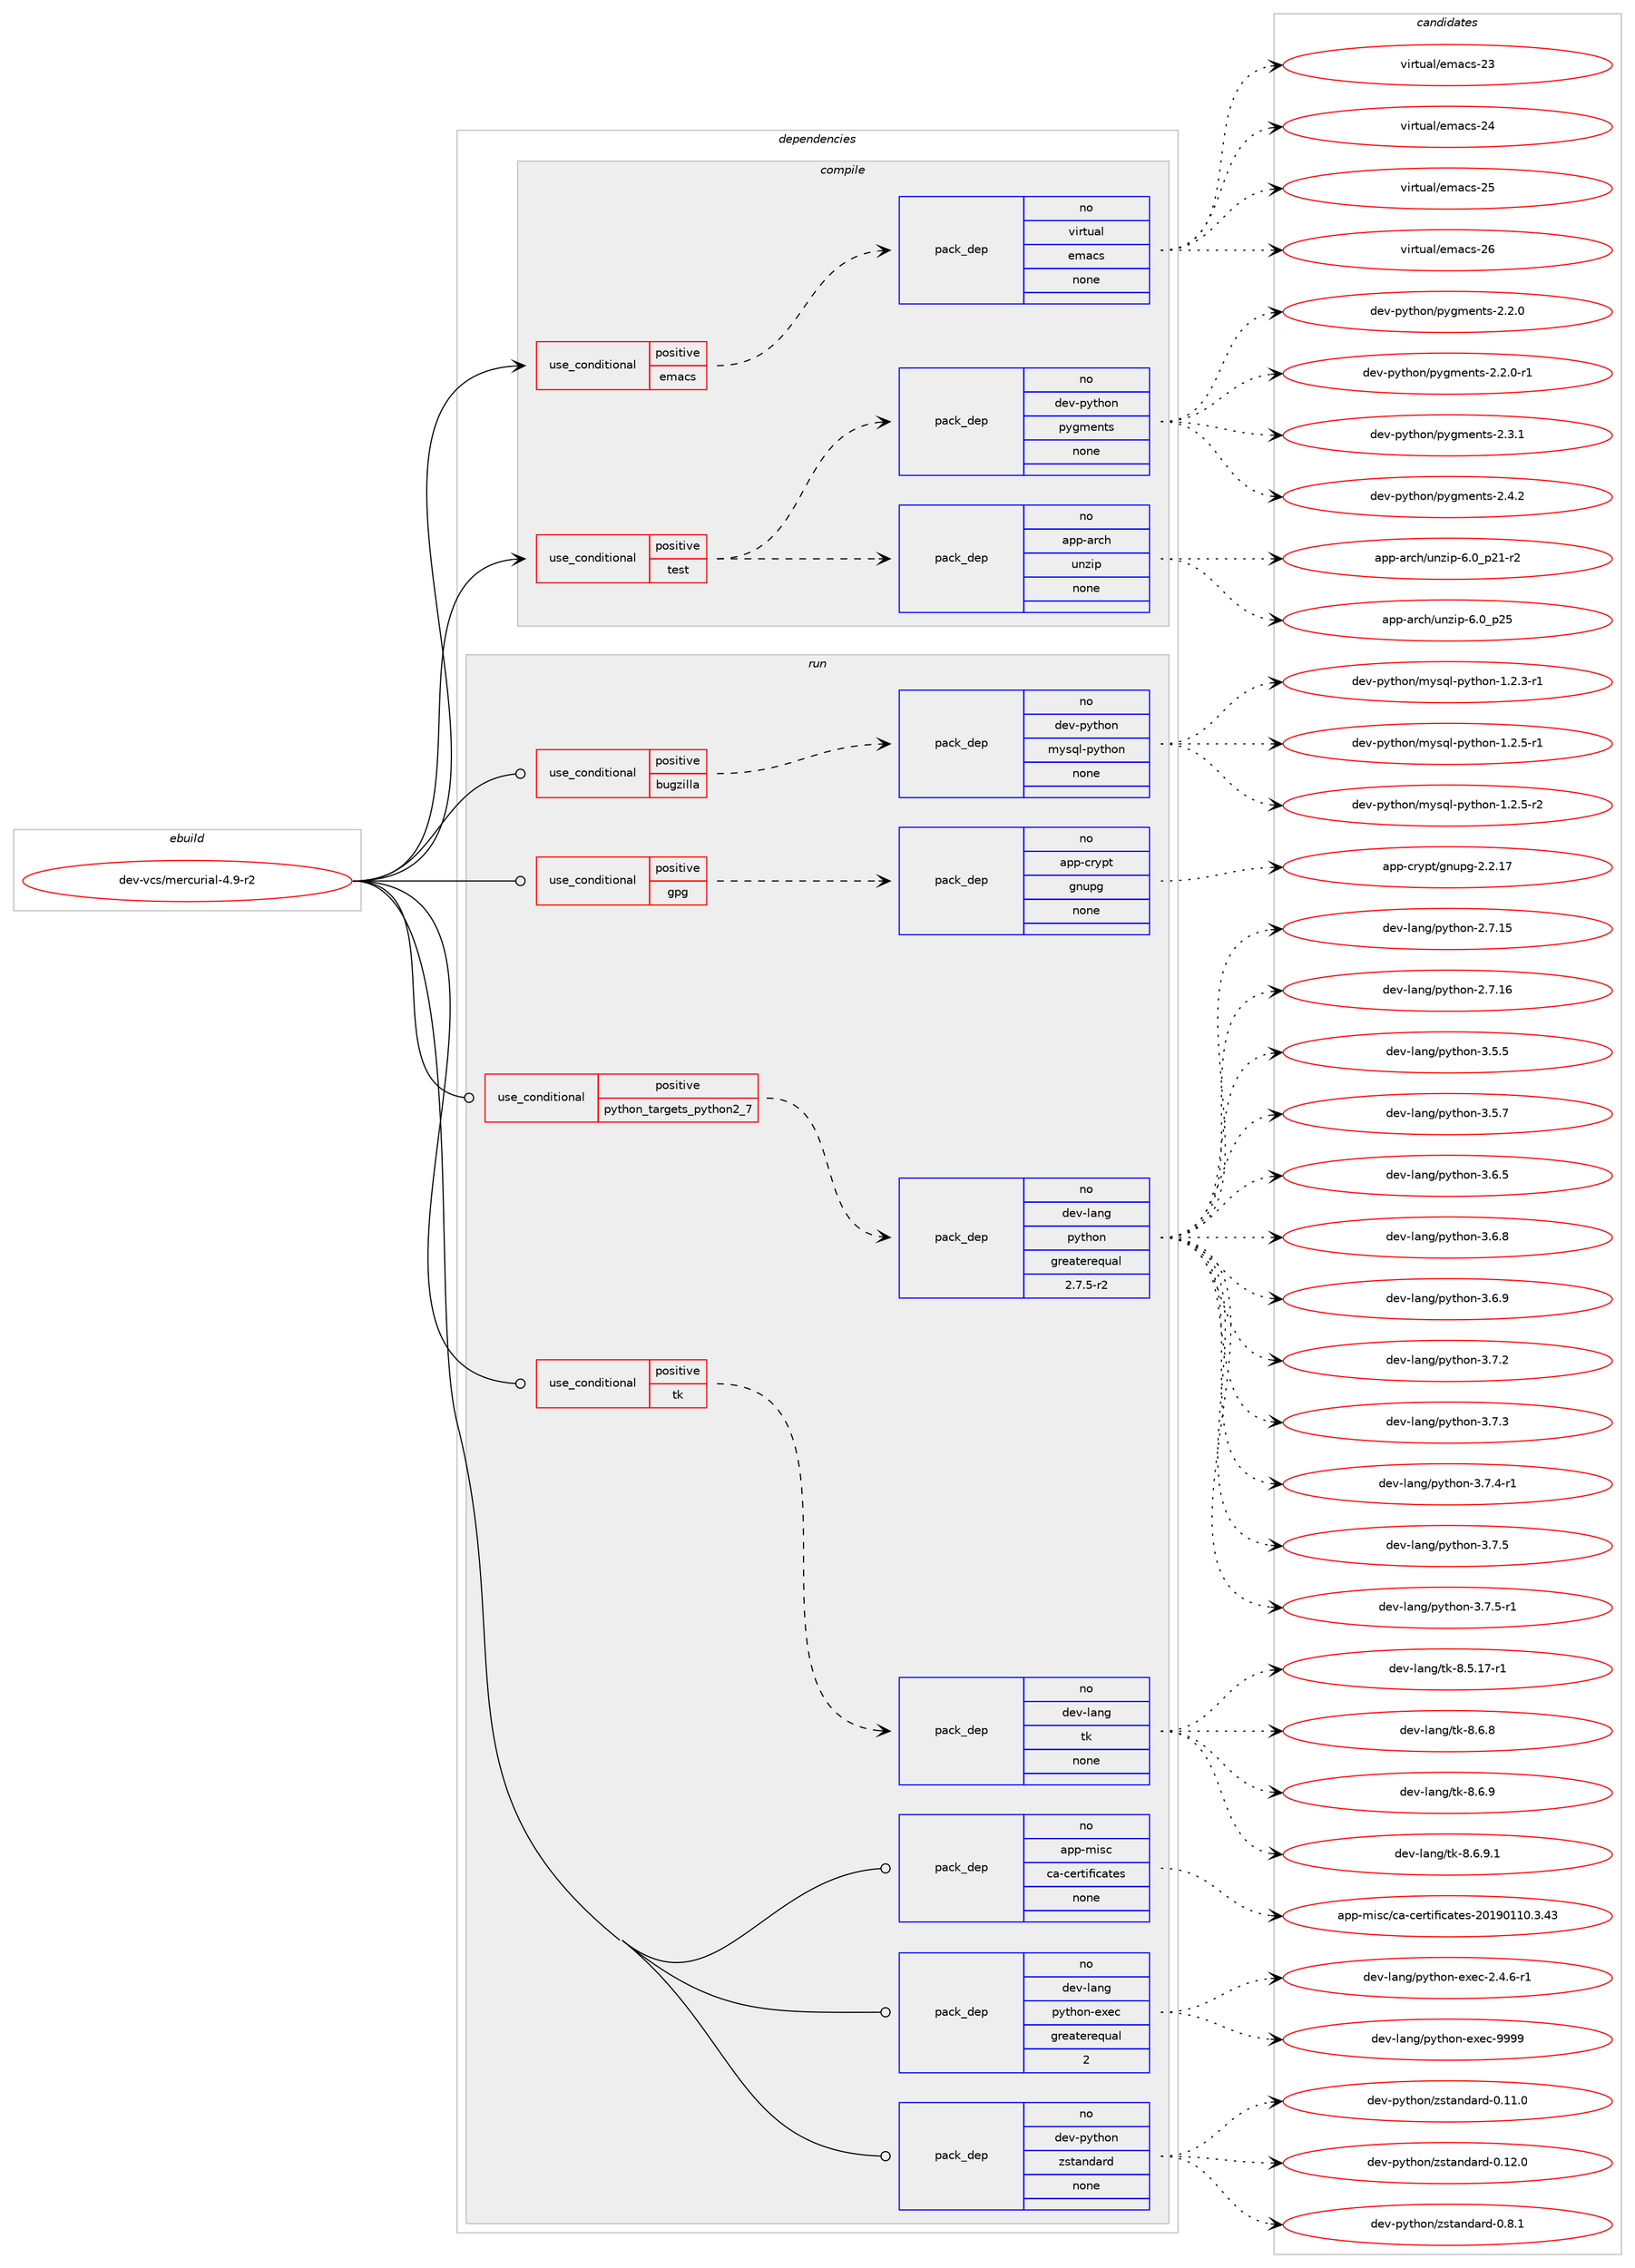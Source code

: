 digraph prolog {

# *************
# Graph options
# *************

newrank=true;
concentrate=true;
compound=true;
graph [rankdir=LR,fontname=Helvetica,fontsize=10,ranksep=1.5];#, ranksep=2.5, nodesep=0.2];
edge  [arrowhead=vee];
node  [fontname=Helvetica,fontsize=10];

# **********
# The ebuild
# **********

subgraph cluster_leftcol {
color=gray;
rank=same;
label=<<i>ebuild</i>>;
id [label="dev-vcs/mercurial-4.9-r2", color=red, width=4, href="../dev-vcs/mercurial-4.9-r2.svg"];
}

# ****************
# The dependencies
# ****************

subgraph cluster_midcol {
color=gray;
label=<<i>dependencies</i>>;
subgraph cluster_compile {
fillcolor="#eeeeee";
style=filled;
label=<<i>compile</i>>;
subgraph cond183931 {
dependency734957 [label=<<TABLE BORDER="0" CELLBORDER="1" CELLSPACING="0" CELLPADDING="4"><TR><TD ROWSPAN="3" CELLPADDING="10">use_conditional</TD></TR><TR><TD>positive</TD></TR><TR><TD>emacs</TD></TR></TABLE>>, shape=none, color=red];
subgraph pack538794 {
dependency734958 [label=<<TABLE BORDER="0" CELLBORDER="1" CELLSPACING="0" CELLPADDING="4" WIDTH="220"><TR><TD ROWSPAN="6" CELLPADDING="30">pack_dep</TD></TR><TR><TD WIDTH="110">no</TD></TR><TR><TD>virtual</TD></TR><TR><TD>emacs</TD></TR><TR><TD>none</TD></TR><TR><TD></TD></TR></TABLE>>, shape=none, color=blue];
}
dependency734957:e -> dependency734958:w [weight=20,style="dashed",arrowhead="vee"];
}
id:e -> dependency734957:w [weight=20,style="solid",arrowhead="vee"];
subgraph cond183932 {
dependency734959 [label=<<TABLE BORDER="0" CELLBORDER="1" CELLSPACING="0" CELLPADDING="4"><TR><TD ROWSPAN="3" CELLPADDING="10">use_conditional</TD></TR><TR><TD>positive</TD></TR><TR><TD>test</TD></TR></TABLE>>, shape=none, color=red];
subgraph pack538795 {
dependency734960 [label=<<TABLE BORDER="0" CELLBORDER="1" CELLSPACING="0" CELLPADDING="4" WIDTH="220"><TR><TD ROWSPAN="6" CELLPADDING="30">pack_dep</TD></TR><TR><TD WIDTH="110">no</TD></TR><TR><TD>app-arch</TD></TR><TR><TD>unzip</TD></TR><TR><TD>none</TD></TR><TR><TD></TD></TR></TABLE>>, shape=none, color=blue];
}
dependency734959:e -> dependency734960:w [weight=20,style="dashed",arrowhead="vee"];
subgraph pack538796 {
dependency734961 [label=<<TABLE BORDER="0" CELLBORDER="1" CELLSPACING="0" CELLPADDING="4" WIDTH="220"><TR><TD ROWSPAN="6" CELLPADDING="30">pack_dep</TD></TR><TR><TD WIDTH="110">no</TD></TR><TR><TD>dev-python</TD></TR><TR><TD>pygments</TD></TR><TR><TD>none</TD></TR><TR><TD></TD></TR></TABLE>>, shape=none, color=blue];
}
dependency734959:e -> dependency734961:w [weight=20,style="dashed",arrowhead="vee"];
}
id:e -> dependency734959:w [weight=20,style="solid",arrowhead="vee"];
}
subgraph cluster_compileandrun {
fillcolor="#eeeeee";
style=filled;
label=<<i>compile and run</i>>;
}
subgraph cluster_run {
fillcolor="#eeeeee";
style=filled;
label=<<i>run</i>>;
subgraph cond183933 {
dependency734962 [label=<<TABLE BORDER="0" CELLBORDER="1" CELLSPACING="0" CELLPADDING="4"><TR><TD ROWSPAN="3" CELLPADDING="10">use_conditional</TD></TR><TR><TD>positive</TD></TR><TR><TD>bugzilla</TD></TR></TABLE>>, shape=none, color=red];
subgraph pack538797 {
dependency734963 [label=<<TABLE BORDER="0" CELLBORDER="1" CELLSPACING="0" CELLPADDING="4" WIDTH="220"><TR><TD ROWSPAN="6" CELLPADDING="30">pack_dep</TD></TR><TR><TD WIDTH="110">no</TD></TR><TR><TD>dev-python</TD></TR><TR><TD>mysql-python</TD></TR><TR><TD>none</TD></TR><TR><TD></TD></TR></TABLE>>, shape=none, color=blue];
}
dependency734962:e -> dependency734963:w [weight=20,style="dashed",arrowhead="vee"];
}
id:e -> dependency734962:w [weight=20,style="solid",arrowhead="odot"];
subgraph cond183934 {
dependency734964 [label=<<TABLE BORDER="0" CELLBORDER="1" CELLSPACING="0" CELLPADDING="4"><TR><TD ROWSPAN="3" CELLPADDING="10">use_conditional</TD></TR><TR><TD>positive</TD></TR><TR><TD>gpg</TD></TR></TABLE>>, shape=none, color=red];
subgraph pack538798 {
dependency734965 [label=<<TABLE BORDER="0" CELLBORDER="1" CELLSPACING="0" CELLPADDING="4" WIDTH="220"><TR><TD ROWSPAN="6" CELLPADDING="30">pack_dep</TD></TR><TR><TD WIDTH="110">no</TD></TR><TR><TD>app-crypt</TD></TR><TR><TD>gnupg</TD></TR><TR><TD>none</TD></TR><TR><TD></TD></TR></TABLE>>, shape=none, color=blue];
}
dependency734964:e -> dependency734965:w [weight=20,style="dashed",arrowhead="vee"];
}
id:e -> dependency734964:w [weight=20,style="solid",arrowhead="odot"];
subgraph cond183935 {
dependency734966 [label=<<TABLE BORDER="0" CELLBORDER="1" CELLSPACING="0" CELLPADDING="4"><TR><TD ROWSPAN="3" CELLPADDING="10">use_conditional</TD></TR><TR><TD>positive</TD></TR><TR><TD>python_targets_python2_7</TD></TR></TABLE>>, shape=none, color=red];
subgraph pack538799 {
dependency734967 [label=<<TABLE BORDER="0" CELLBORDER="1" CELLSPACING="0" CELLPADDING="4" WIDTH="220"><TR><TD ROWSPAN="6" CELLPADDING="30">pack_dep</TD></TR><TR><TD WIDTH="110">no</TD></TR><TR><TD>dev-lang</TD></TR><TR><TD>python</TD></TR><TR><TD>greaterequal</TD></TR><TR><TD>2.7.5-r2</TD></TR></TABLE>>, shape=none, color=blue];
}
dependency734966:e -> dependency734967:w [weight=20,style="dashed",arrowhead="vee"];
}
id:e -> dependency734966:w [weight=20,style="solid",arrowhead="odot"];
subgraph cond183936 {
dependency734968 [label=<<TABLE BORDER="0" CELLBORDER="1" CELLSPACING="0" CELLPADDING="4"><TR><TD ROWSPAN="3" CELLPADDING="10">use_conditional</TD></TR><TR><TD>positive</TD></TR><TR><TD>tk</TD></TR></TABLE>>, shape=none, color=red];
subgraph pack538800 {
dependency734969 [label=<<TABLE BORDER="0" CELLBORDER="1" CELLSPACING="0" CELLPADDING="4" WIDTH="220"><TR><TD ROWSPAN="6" CELLPADDING="30">pack_dep</TD></TR><TR><TD WIDTH="110">no</TD></TR><TR><TD>dev-lang</TD></TR><TR><TD>tk</TD></TR><TR><TD>none</TD></TR><TR><TD></TD></TR></TABLE>>, shape=none, color=blue];
}
dependency734968:e -> dependency734969:w [weight=20,style="dashed",arrowhead="vee"];
}
id:e -> dependency734968:w [weight=20,style="solid",arrowhead="odot"];
subgraph pack538801 {
dependency734970 [label=<<TABLE BORDER="0" CELLBORDER="1" CELLSPACING="0" CELLPADDING="4" WIDTH="220"><TR><TD ROWSPAN="6" CELLPADDING="30">pack_dep</TD></TR><TR><TD WIDTH="110">no</TD></TR><TR><TD>app-misc</TD></TR><TR><TD>ca-certificates</TD></TR><TR><TD>none</TD></TR><TR><TD></TD></TR></TABLE>>, shape=none, color=blue];
}
id:e -> dependency734970:w [weight=20,style="solid",arrowhead="odot"];
subgraph pack538802 {
dependency734971 [label=<<TABLE BORDER="0" CELLBORDER="1" CELLSPACING="0" CELLPADDING="4" WIDTH="220"><TR><TD ROWSPAN="6" CELLPADDING="30">pack_dep</TD></TR><TR><TD WIDTH="110">no</TD></TR><TR><TD>dev-lang</TD></TR><TR><TD>python-exec</TD></TR><TR><TD>greaterequal</TD></TR><TR><TD>2</TD></TR></TABLE>>, shape=none, color=blue];
}
id:e -> dependency734971:w [weight=20,style="solid",arrowhead="odot"];
subgraph pack538803 {
dependency734972 [label=<<TABLE BORDER="0" CELLBORDER="1" CELLSPACING="0" CELLPADDING="4" WIDTH="220"><TR><TD ROWSPAN="6" CELLPADDING="30">pack_dep</TD></TR><TR><TD WIDTH="110">no</TD></TR><TR><TD>dev-python</TD></TR><TR><TD>zstandard</TD></TR><TR><TD>none</TD></TR><TR><TD></TD></TR></TABLE>>, shape=none, color=blue];
}
id:e -> dependency734972:w [weight=20,style="solid",arrowhead="odot"];
}
}

# **************
# The candidates
# **************

subgraph cluster_choices {
rank=same;
color=gray;
label=<<i>candidates</i>>;

subgraph choice538794 {
color=black;
nodesep=1;
choice11810511411611797108471011099799115455051 [label="virtual/emacs-23", color=red, width=4,href="../virtual/emacs-23.svg"];
choice11810511411611797108471011099799115455052 [label="virtual/emacs-24", color=red, width=4,href="../virtual/emacs-24.svg"];
choice11810511411611797108471011099799115455053 [label="virtual/emacs-25", color=red, width=4,href="../virtual/emacs-25.svg"];
choice11810511411611797108471011099799115455054 [label="virtual/emacs-26", color=red, width=4,href="../virtual/emacs-26.svg"];
dependency734958:e -> choice11810511411611797108471011099799115455051:w [style=dotted,weight="100"];
dependency734958:e -> choice11810511411611797108471011099799115455052:w [style=dotted,weight="100"];
dependency734958:e -> choice11810511411611797108471011099799115455053:w [style=dotted,weight="100"];
dependency734958:e -> choice11810511411611797108471011099799115455054:w [style=dotted,weight="100"];
}
subgraph choice538795 {
color=black;
nodesep=1;
choice9711211245971149910447117110122105112455446489511250494511450 [label="app-arch/unzip-6.0_p21-r2", color=red, width=4,href="../app-arch/unzip-6.0_p21-r2.svg"];
choice971121124597114991044711711012210511245544648951125053 [label="app-arch/unzip-6.0_p25", color=red, width=4,href="../app-arch/unzip-6.0_p25.svg"];
dependency734960:e -> choice9711211245971149910447117110122105112455446489511250494511450:w [style=dotted,weight="100"];
dependency734960:e -> choice971121124597114991044711711012210511245544648951125053:w [style=dotted,weight="100"];
}
subgraph choice538796 {
color=black;
nodesep=1;
choice1001011184511212111610411111047112121103109101110116115455046504648 [label="dev-python/pygments-2.2.0", color=red, width=4,href="../dev-python/pygments-2.2.0.svg"];
choice10010111845112121116104111110471121211031091011101161154550465046484511449 [label="dev-python/pygments-2.2.0-r1", color=red, width=4,href="../dev-python/pygments-2.2.0-r1.svg"];
choice1001011184511212111610411111047112121103109101110116115455046514649 [label="dev-python/pygments-2.3.1", color=red, width=4,href="../dev-python/pygments-2.3.1.svg"];
choice1001011184511212111610411111047112121103109101110116115455046524650 [label="dev-python/pygments-2.4.2", color=red, width=4,href="../dev-python/pygments-2.4.2.svg"];
dependency734961:e -> choice1001011184511212111610411111047112121103109101110116115455046504648:w [style=dotted,weight="100"];
dependency734961:e -> choice10010111845112121116104111110471121211031091011101161154550465046484511449:w [style=dotted,weight="100"];
dependency734961:e -> choice1001011184511212111610411111047112121103109101110116115455046514649:w [style=dotted,weight="100"];
dependency734961:e -> choice1001011184511212111610411111047112121103109101110116115455046524650:w [style=dotted,weight="100"];
}
subgraph choice538797 {
color=black;
nodesep=1;
choice1001011184511212111610411111047109121115113108451121211161041111104549465046514511449 [label="dev-python/mysql-python-1.2.3-r1", color=red, width=4,href="../dev-python/mysql-python-1.2.3-r1.svg"];
choice1001011184511212111610411111047109121115113108451121211161041111104549465046534511449 [label="dev-python/mysql-python-1.2.5-r1", color=red, width=4,href="../dev-python/mysql-python-1.2.5-r1.svg"];
choice1001011184511212111610411111047109121115113108451121211161041111104549465046534511450 [label="dev-python/mysql-python-1.2.5-r2", color=red, width=4,href="../dev-python/mysql-python-1.2.5-r2.svg"];
dependency734963:e -> choice1001011184511212111610411111047109121115113108451121211161041111104549465046514511449:w [style=dotted,weight="100"];
dependency734963:e -> choice1001011184511212111610411111047109121115113108451121211161041111104549465046534511449:w [style=dotted,weight="100"];
dependency734963:e -> choice1001011184511212111610411111047109121115113108451121211161041111104549465046534511450:w [style=dotted,weight="100"];
}
subgraph choice538798 {
color=black;
nodesep=1;
choice9711211245991141211121164710311011711210345504650464955 [label="app-crypt/gnupg-2.2.17", color=red, width=4,href="../app-crypt/gnupg-2.2.17.svg"];
dependency734965:e -> choice9711211245991141211121164710311011711210345504650464955:w [style=dotted,weight="100"];
}
subgraph choice538799 {
color=black;
nodesep=1;
choice10010111845108971101034711212111610411111045504655464953 [label="dev-lang/python-2.7.15", color=red, width=4,href="../dev-lang/python-2.7.15.svg"];
choice10010111845108971101034711212111610411111045504655464954 [label="dev-lang/python-2.7.16", color=red, width=4,href="../dev-lang/python-2.7.16.svg"];
choice100101118451089711010347112121116104111110455146534653 [label="dev-lang/python-3.5.5", color=red, width=4,href="../dev-lang/python-3.5.5.svg"];
choice100101118451089711010347112121116104111110455146534655 [label="dev-lang/python-3.5.7", color=red, width=4,href="../dev-lang/python-3.5.7.svg"];
choice100101118451089711010347112121116104111110455146544653 [label="dev-lang/python-3.6.5", color=red, width=4,href="../dev-lang/python-3.6.5.svg"];
choice100101118451089711010347112121116104111110455146544656 [label="dev-lang/python-3.6.8", color=red, width=4,href="../dev-lang/python-3.6.8.svg"];
choice100101118451089711010347112121116104111110455146544657 [label="dev-lang/python-3.6.9", color=red, width=4,href="../dev-lang/python-3.6.9.svg"];
choice100101118451089711010347112121116104111110455146554650 [label="dev-lang/python-3.7.2", color=red, width=4,href="../dev-lang/python-3.7.2.svg"];
choice100101118451089711010347112121116104111110455146554651 [label="dev-lang/python-3.7.3", color=red, width=4,href="../dev-lang/python-3.7.3.svg"];
choice1001011184510897110103471121211161041111104551465546524511449 [label="dev-lang/python-3.7.4-r1", color=red, width=4,href="../dev-lang/python-3.7.4-r1.svg"];
choice100101118451089711010347112121116104111110455146554653 [label="dev-lang/python-3.7.5", color=red, width=4,href="../dev-lang/python-3.7.5.svg"];
choice1001011184510897110103471121211161041111104551465546534511449 [label="dev-lang/python-3.7.5-r1", color=red, width=4,href="../dev-lang/python-3.7.5-r1.svg"];
dependency734967:e -> choice10010111845108971101034711212111610411111045504655464953:w [style=dotted,weight="100"];
dependency734967:e -> choice10010111845108971101034711212111610411111045504655464954:w [style=dotted,weight="100"];
dependency734967:e -> choice100101118451089711010347112121116104111110455146534653:w [style=dotted,weight="100"];
dependency734967:e -> choice100101118451089711010347112121116104111110455146534655:w [style=dotted,weight="100"];
dependency734967:e -> choice100101118451089711010347112121116104111110455146544653:w [style=dotted,weight="100"];
dependency734967:e -> choice100101118451089711010347112121116104111110455146544656:w [style=dotted,weight="100"];
dependency734967:e -> choice100101118451089711010347112121116104111110455146544657:w [style=dotted,weight="100"];
dependency734967:e -> choice100101118451089711010347112121116104111110455146554650:w [style=dotted,weight="100"];
dependency734967:e -> choice100101118451089711010347112121116104111110455146554651:w [style=dotted,weight="100"];
dependency734967:e -> choice1001011184510897110103471121211161041111104551465546524511449:w [style=dotted,weight="100"];
dependency734967:e -> choice100101118451089711010347112121116104111110455146554653:w [style=dotted,weight="100"];
dependency734967:e -> choice1001011184510897110103471121211161041111104551465546534511449:w [style=dotted,weight="100"];
}
subgraph choice538800 {
color=black;
nodesep=1;
choice100101118451089711010347116107455646534649554511449 [label="dev-lang/tk-8.5.17-r1", color=red, width=4,href="../dev-lang/tk-8.5.17-r1.svg"];
choice100101118451089711010347116107455646544656 [label="dev-lang/tk-8.6.8", color=red, width=4,href="../dev-lang/tk-8.6.8.svg"];
choice100101118451089711010347116107455646544657 [label="dev-lang/tk-8.6.9", color=red, width=4,href="../dev-lang/tk-8.6.9.svg"];
choice1001011184510897110103471161074556465446574649 [label="dev-lang/tk-8.6.9.1", color=red, width=4,href="../dev-lang/tk-8.6.9.1.svg"];
dependency734969:e -> choice100101118451089711010347116107455646534649554511449:w [style=dotted,weight="100"];
dependency734969:e -> choice100101118451089711010347116107455646544656:w [style=dotted,weight="100"];
dependency734969:e -> choice100101118451089711010347116107455646544657:w [style=dotted,weight="100"];
dependency734969:e -> choice1001011184510897110103471161074556465446574649:w [style=dotted,weight="100"];
}
subgraph choice538801 {
color=black;
nodesep=1;
choice971121124510910511599479997459910111411610510210599971161011154550484957484949484651465251 [label="app-misc/ca-certificates-20190110.3.43", color=red, width=4,href="../app-misc/ca-certificates-20190110.3.43.svg"];
dependency734970:e -> choice971121124510910511599479997459910111411610510210599971161011154550484957484949484651465251:w [style=dotted,weight="100"];
}
subgraph choice538802 {
color=black;
nodesep=1;
choice10010111845108971101034711212111610411111045101120101994550465246544511449 [label="dev-lang/python-exec-2.4.6-r1", color=red, width=4,href="../dev-lang/python-exec-2.4.6-r1.svg"];
choice10010111845108971101034711212111610411111045101120101994557575757 [label="dev-lang/python-exec-9999", color=red, width=4,href="../dev-lang/python-exec-9999.svg"];
dependency734971:e -> choice10010111845108971101034711212111610411111045101120101994550465246544511449:w [style=dotted,weight="100"];
dependency734971:e -> choice10010111845108971101034711212111610411111045101120101994557575757:w [style=dotted,weight="100"];
}
subgraph choice538803 {
color=black;
nodesep=1;
choice1001011184511212111610411111047122115116971101009711410045484649494648 [label="dev-python/zstandard-0.11.0", color=red, width=4,href="../dev-python/zstandard-0.11.0.svg"];
choice1001011184511212111610411111047122115116971101009711410045484649504648 [label="dev-python/zstandard-0.12.0", color=red, width=4,href="../dev-python/zstandard-0.12.0.svg"];
choice10010111845112121116104111110471221151169711010097114100454846564649 [label="dev-python/zstandard-0.8.1", color=red, width=4,href="../dev-python/zstandard-0.8.1.svg"];
dependency734972:e -> choice1001011184511212111610411111047122115116971101009711410045484649494648:w [style=dotted,weight="100"];
dependency734972:e -> choice1001011184511212111610411111047122115116971101009711410045484649504648:w [style=dotted,weight="100"];
dependency734972:e -> choice10010111845112121116104111110471221151169711010097114100454846564649:w [style=dotted,weight="100"];
}
}

}
